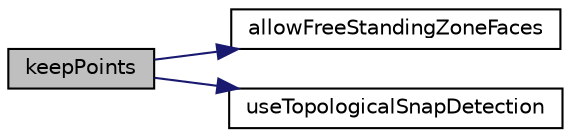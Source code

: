 digraph "keepPoints"
{
  bgcolor="transparent";
  edge [fontname="Helvetica",fontsize="10",labelfontname="Helvetica",labelfontsize="10"];
  node [fontname="Helvetica",fontsize="10",shape=record];
  rankdir="LR";
  Node1 [label="keepPoints",height=0.2,width=0.4,color="black", fillcolor="grey75", style="filled", fontcolor="black"];
  Node1 -> Node2 [color="midnightblue",fontsize="10",style="solid",fontname="Helvetica"];
  Node2 [label="allowFreeStandingZoneFaces",height=0.2,width=0.4,color="black",URL="$a02173.html#ab3845a84b95dcc0ff10405a5f1517247",tooltip="Are zone faces allowed only inbetween different cell zones. "];
  Node1 -> Node3 [color="midnightblue",fontsize="10",style="solid",fontname="Helvetica"];
  Node3 [label="useTopologicalSnapDetection",height=0.2,width=0.4,color="black",URL="$a02173.html#aaa425a5b7cbce2bbd2763a81b8cb29a4",tooltip="Use old topology based problem-cell removal. "];
}
